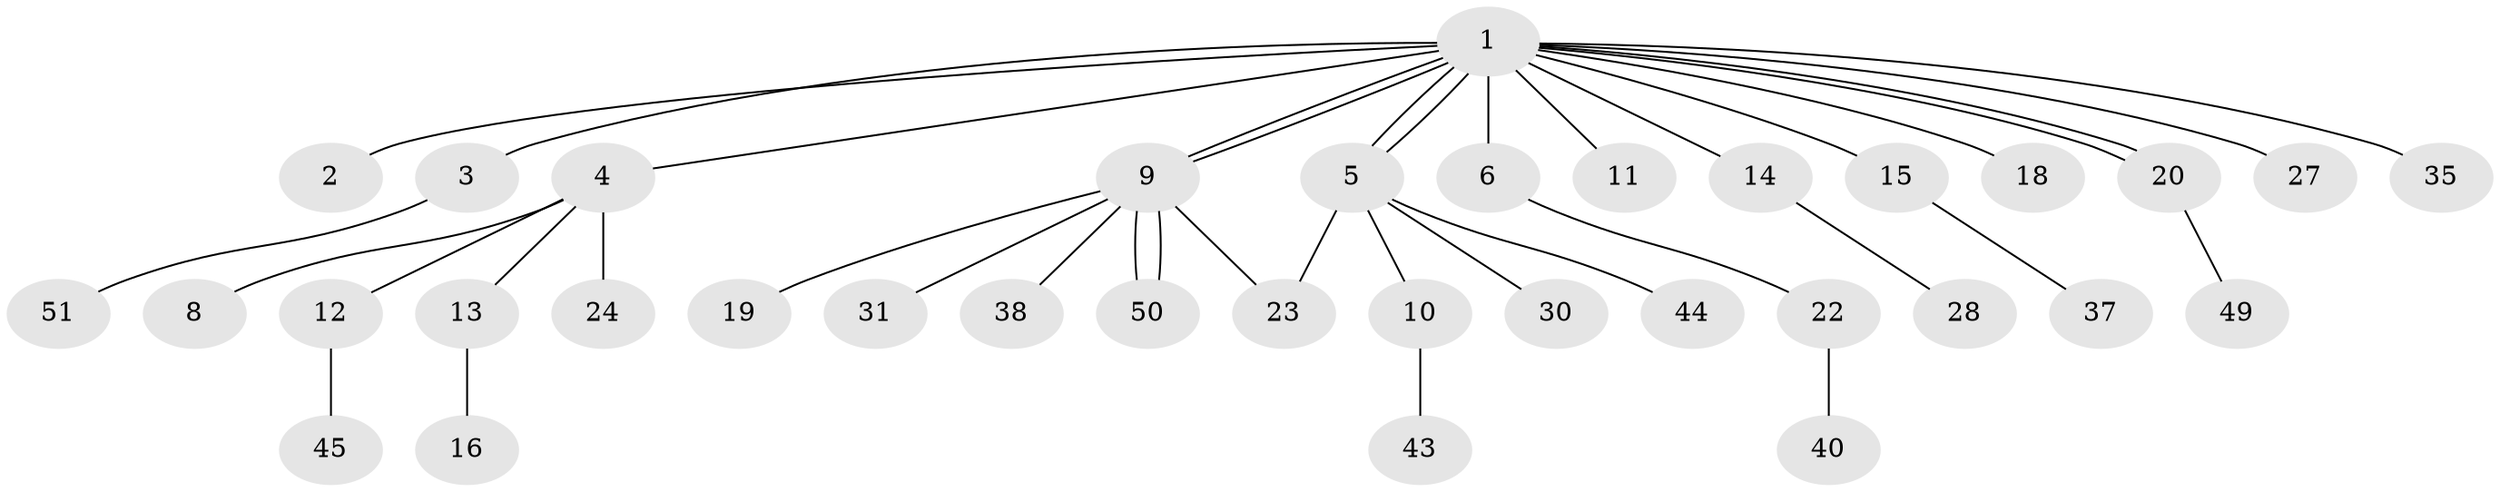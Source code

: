 // original degree distribution, {18: 0.0196078431372549, 1: 0.5098039215686274, 3: 0.13725490196078433, 6: 0.0392156862745098, 2: 0.27450980392156865, 9: 0.0196078431372549}
// Generated by graph-tools (version 1.1) at 2025/41/03/06/25 10:41:47]
// undirected, 35 vertices, 39 edges
graph export_dot {
graph [start="1"]
  node [color=gray90,style=filled];
  1 [super="+7"];
  2;
  3 [super="+48"];
  4 [super="+39"];
  5 [super="+21"];
  6;
  8 [super="+36"];
  9 [super="+42"];
  10 [super="+33"];
  11;
  12 [super="+32"];
  13 [super="+29"];
  14 [super="+17"];
  15 [super="+34"];
  16;
  18;
  19;
  20 [super="+25"];
  22 [super="+26"];
  23 [super="+46"];
  24;
  27;
  28;
  30;
  31;
  35;
  37 [super="+41"];
  38;
  40;
  43 [super="+47"];
  44;
  45;
  49;
  50;
  51;
  1 -- 2;
  1 -- 3;
  1 -- 4 [weight=2];
  1 -- 5;
  1 -- 5;
  1 -- 6;
  1 -- 9;
  1 -- 9;
  1 -- 11;
  1 -- 14;
  1 -- 15;
  1 -- 18;
  1 -- 20;
  1 -- 20;
  1 -- 27;
  1 -- 35;
  3 -- 51;
  4 -- 8;
  4 -- 12;
  4 -- 13;
  4 -- 24 [weight=2];
  5 -- 10;
  5 -- 30;
  5 -- 44;
  5 -- 23;
  6 -- 22;
  9 -- 19;
  9 -- 23;
  9 -- 31;
  9 -- 38;
  9 -- 50;
  9 -- 50;
  10 -- 43;
  12 -- 45;
  13 -- 16;
  14 -- 28;
  15 -- 37;
  20 -- 49;
  22 -- 40;
}
